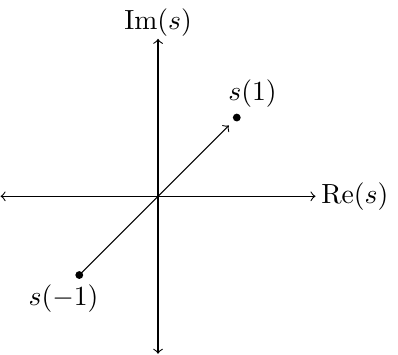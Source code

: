 \documentclass{standalone}
\usepackage{amsmath,tikz}
\usetikzlibrary{calc}
\usetikzlibrary{positioning}
\usetikzlibrary{shapes,arrows,decorations.pathreplacing,decorations.markings}
\tikzstyle{block} = [draw, fill=gray!20, rectangle]
\tikzstyle{sum} = [draw, fill=gray!20, circle, node distance=1cm]
\tikzstyle{input} = [coordinate]
\tikzstyle{output} = [coordinate]
\tikzstyle{pinstyle} = [pin edge={to-,thin,black}]
\usepackage{pgfplots}
 \pgfplotsset{compat=1.13}
 \usepackage{transparent}

\begin{document}
\begin{tikzpicture}

  \draw[<->] (0,-2) -- (0,2) {};
  \draw[<->] (-2,0) -- (2,0) {};
  \node at (0,2.2) {$\text{Im}(s)$};
  \node at (2.5,0) {$\text{Re}(s)$};

  \node[fill=black,circle,inner sep=1pt] at (-1,-1) {};
  \node[fill=black,circle,inner sep=1pt] at (1,1) {};
  \draw[->] (-1,-1) -- (0.9,0.9) {};
  
  \node at (1.2, 1.3) {$s(1)$};
  \node at (-1.2, -1.3) {$s(-1)$};

\end{tikzpicture}
\end{document}
